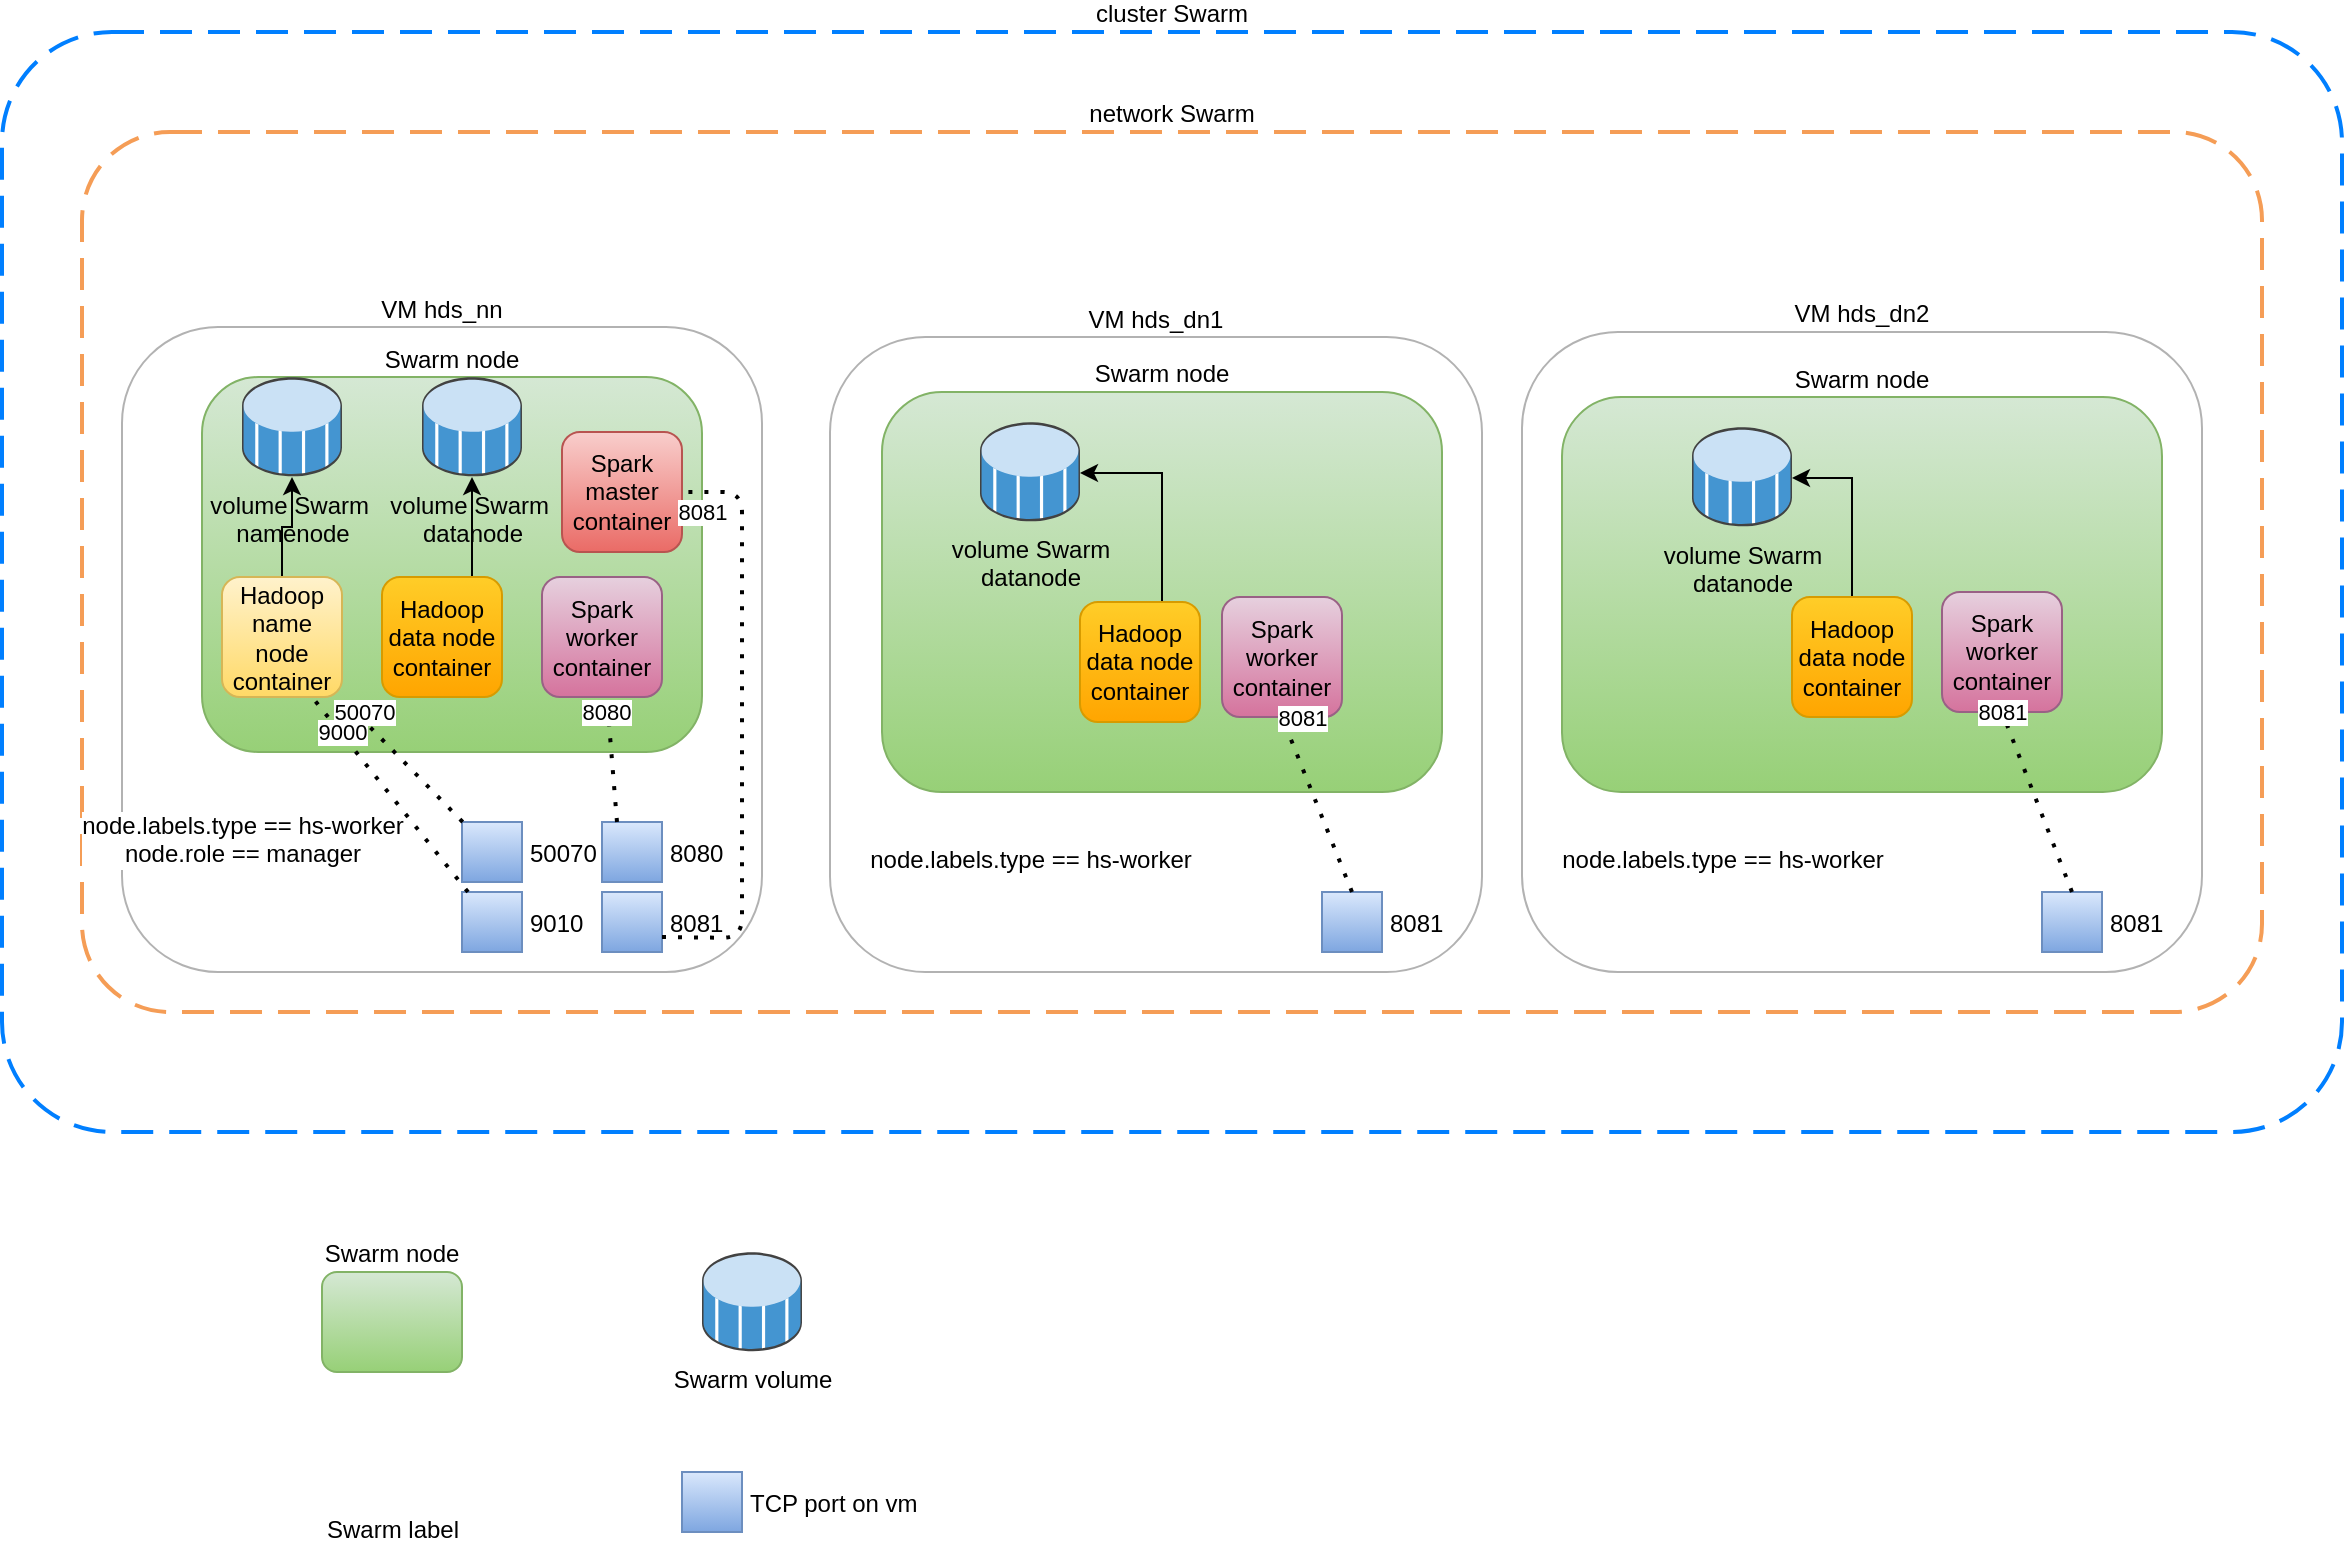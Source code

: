 <mxfile version="14.8.3" type="device"><diagram id="ooMPIHFI3YNGYvIPXwdQ" name="Page-1"><mxGraphModel dx="2249" dy="1931" grid="1" gridSize="10" guides="1" tooltips="1" connect="1" arrows="1" fold="1" page="1" pageScale="1" pageWidth="827" pageHeight="1169" math="0" shadow="0"><root><mxCell id="0"/><mxCell id="1" parent="0"/><mxCell id="lAE7vM2vLv3ilMCoJDlo-25" value="cluster Swarm" style="rounded=1;arcSize=10;dashed=1;fillColor=none;gradientColor=none;dashPattern=8 4;strokeWidth=2;labelPosition=center;verticalLabelPosition=top;align=center;verticalAlign=bottom;strokeColor=#007FFF;" parent="1" vertex="1"><mxGeometry y="-150" width="1170" height="550" as="geometry"/></mxCell><mxCell id="lAE7vM2vLv3ilMCoJDlo-6" value="network Swarm" style="rounded=1;arcSize=10;dashed=1;strokeColor=#F59D56;fillColor=none;gradientColor=none;dashPattern=8 4;strokeWidth=2;labelPosition=center;verticalLabelPosition=top;align=center;verticalAlign=bottom;" parent="1" vertex="1"><mxGeometry x="40" y="-100" width="1090" height="440" as="geometry"/></mxCell><mxCell id="lAE7vM2vLv3ilMCoJDlo-33" value="VM hds_nn" style="rounded=1;whiteSpace=wrap;html=1;gradientColor=none;opacity=30;labelPosition=center;verticalLabelPosition=top;align=center;verticalAlign=bottom;" parent="1" vertex="1"><mxGeometry x="60" y="-2.5" width="320" height="322.5" as="geometry"/></mxCell><mxCell id="lAE7vM2vLv3ilMCoJDlo-36" value="VM hds_dn1" style="rounded=1;whiteSpace=wrap;html=1;gradientColor=none;opacity=30;labelPosition=center;verticalLabelPosition=top;align=center;verticalAlign=bottom;" parent="1" vertex="1"><mxGeometry x="414" y="2.5" width="326" height="317.5" as="geometry"/></mxCell><mxCell id="lAE7vM2vLv3ilMCoJDlo-37" value="VM hds_dn2" style="rounded=1;whiteSpace=wrap;html=1;gradientColor=none;opacity=30;labelPosition=center;verticalLabelPosition=top;align=center;verticalAlign=bottom;" parent="1" vertex="1"><mxGeometry x="760" width="340" height="320" as="geometry"/></mxCell><mxCell id="lAE7vM2vLv3ilMCoJDlo-2" value="Swarm node" style="rounded=1;whiteSpace=wrap;html=1;gradientColor=#97d077;fillColor=#d5e8d4;strokeColor=#82b366;labelPosition=center;verticalLabelPosition=top;align=center;verticalAlign=bottom;" parent="1" vertex="1"><mxGeometry x="100" y="22.5" width="250" height="187.5" as="geometry"/></mxCell><mxCell id="lAE7vM2vLv3ilMCoJDlo-3" value="Swarm node" style="rounded=1;whiteSpace=wrap;html=1;gradientColor=#97d077;fillColor=#d5e8d4;strokeColor=#82b366;labelPosition=center;verticalLabelPosition=top;align=center;verticalAlign=bottom;" parent="1" vertex="1"><mxGeometry x="440" y="30" width="280" height="200" as="geometry"/></mxCell><mxCell id="lAE7vM2vLv3ilMCoJDlo-4" value="Swarm node" style="rounded=1;whiteSpace=wrap;html=1;gradientColor=#97d077;fillColor=#d5e8d4;strokeColor=#82b366;labelPosition=center;verticalLabelPosition=top;align=center;verticalAlign=bottom;" parent="1" vertex="1"><mxGeometry x="780" y="32.5" width="300" height="197.5" as="geometry"/></mxCell><mxCell id="lAE7vM2vLv3ilMCoJDlo-22" style="edgeStyle=orthogonalEdgeStyle;rounded=0;orthogonalLoop=1;jettySize=auto;html=1;" parent="1" source="lAE7vM2vLv3ilMCoJDlo-5" target="lAE7vM2vLv3ilMCoJDlo-13" edge="1"><mxGeometry relative="1" as="geometry"/></mxCell><mxCell id="lAE7vM2vLv3ilMCoJDlo-5" value="Hadoop name node&lt;br&gt;container" style="rounded=1;whiteSpace=wrap;html=1;gradientColor=#ffd966;fillColor=#fff2cc;strokeColor=#d6b656;" parent="1" vertex="1"><mxGeometry x="110" y="122.5" width="60" height="60" as="geometry"/></mxCell><mxCell id="lAE7vM2vLv3ilMCoJDlo-20" style="edgeStyle=orthogonalEdgeStyle;rounded=0;orthogonalLoop=1;jettySize=auto;html=1;" parent="1" source="lAE7vM2vLv3ilMCoJDlo-9" target="lAE7vM2vLv3ilMCoJDlo-14" edge="1"><mxGeometry relative="1" as="geometry"><Array as="points"><mxPoint x="580" y="70.5"/></Array></mxGeometry></mxCell><mxCell id="lAE7vM2vLv3ilMCoJDlo-9" value="Hadoop data node&lt;br&gt;container" style="rounded=1;whiteSpace=wrap;html=1;gradientColor=#ffa500;fillColor=#ffcd28;strokeColor=#d79b00;" parent="1" vertex="1"><mxGeometry x="539" y="135" width="60" height="60" as="geometry"/></mxCell><mxCell id="lAE7vM2vLv3ilMCoJDlo-21" style="edgeStyle=orthogonalEdgeStyle;rounded=0;orthogonalLoop=1;jettySize=auto;html=1;" parent="1" source="lAE7vM2vLv3ilMCoJDlo-10" target="lAE7vM2vLv3ilMCoJDlo-15" edge="1"><mxGeometry relative="1" as="geometry"><Array as="points"><mxPoint x="925" y="73"/></Array></mxGeometry></mxCell><mxCell id="lAE7vM2vLv3ilMCoJDlo-10" value="Hadoop data node&lt;br&gt;container" style="rounded=1;whiteSpace=wrap;html=1;gradientColor=#ffa500;fillColor=#ffcd28;strokeColor=#d79b00;" parent="1" vertex="1"><mxGeometry x="895" y="132.5" width="60" height="60" as="geometry"/></mxCell><mxCell id="lAE7vM2vLv3ilMCoJDlo-24" style="edgeStyle=orthogonalEdgeStyle;rounded=0;orthogonalLoop=1;jettySize=auto;html=1;" parent="1" source="lAE7vM2vLv3ilMCoJDlo-12" target="lAE7vM2vLv3ilMCoJDlo-23" edge="1"><mxGeometry relative="1" as="geometry"><Array as="points"><mxPoint x="235" y="107.5"/><mxPoint x="235" y="107.5"/></Array></mxGeometry></mxCell><mxCell id="lAE7vM2vLv3ilMCoJDlo-12" value="Hadoop data node&lt;br&gt;container" style="rounded=1;whiteSpace=wrap;html=1;gradientColor=#ffa500;fillColor=#ffcd28;strokeColor=#d79b00;" parent="1" vertex="1"><mxGeometry x="190" y="122.5" width="60" height="60" as="geometry"/></mxCell><mxCell id="lAE7vM2vLv3ilMCoJDlo-13" value="volume Swarm&amp;nbsp;&lt;br&gt;namenode" style="shadow=0;dashed=0;html=1;labelPosition=center;verticalLabelPosition=bottom;verticalAlign=top;align=center;outlineConnect=0;shape=mxgraph.veeam.3d.datastore_volume;" parent="1" vertex="1"><mxGeometry x="120" y="22.5" width="50" height="50" as="geometry"/></mxCell><mxCell id="lAE7vM2vLv3ilMCoJDlo-14" value="volume Swarm&lt;br&gt;datanode" style="shadow=0;dashed=0;html=1;labelPosition=center;verticalLabelPosition=bottom;verticalAlign=top;align=center;outlineConnect=0;shape=mxgraph.veeam.3d.datastore_volume;" parent="1" vertex="1"><mxGeometry x="489" y="45" width="50" height="50" as="geometry"/></mxCell><mxCell id="lAE7vM2vLv3ilMCoJDlo-15" value="volume Swarm&lt;br&gt;datanode" style="shadow=0;dashed=0;html=1;labelPosition=center;verticalLabelPosition=bottom;verticalAlign=top;align=center;outlineConnect=0;shape=mxgraph.veeam.3d.datastore_volume;" parent="1" vertex="1"><mxGeometry x="845" y="47.5" width="50" height="50" as="geometry"/></mxCell><mxCell id="lAE7vM2vLv3ilMCoJDlo-23" value="volume Swarm&amp;nbsp;&lt;br&gt;datanode" style="shadow=0;dashed=0;html=1;labelPosition=center;verticalLabelPosition=bottom;verticalAlign=top;align=center;outlineConnect=0;shape=mxgraph.veeam.3d.datastore_volume;" parent="1" vertex="1"><mxGeometry x="210" y="22.5" width="50" height="50" as="geometry"/></mxCell><mxCell id="lAE7vM2vLv3ilMCoJDlo-27" value="node.labels.type == hs-worker&lt;br&gt;node.role == manager" style="shape=image;html=1;verticalAlign=top;verticalLabelPosition=bottom;labelBackgroundColor=#ffffff;imageAspect=0;aspect=fixed;image=https://cdn4.iconfinder.com/data/icons/48-bubbles/48/05.Tag-128.png" parent="1" vertex="1"><mxGeometry x="100" y="192.5" width="40" height="40" as="geometry"/></mxCell><mxCell id="lAE7vM2vLv3ilMCoJDlo-28" value="node.labels.type == hs-worker" style="shape=image;html=1;verticalAlign=top;verticalLabelPosition=bottom;labelBackgroundColor=#ffffff;imageAspect=0;aspect=fixed;image=https://cdn4.iconfinder.com/data/icons/48-bubbles/48/05.Tag-128.png" parent="1" vertex="1"><mxGeometry x="494" y="210" width="40" height="40" as="geometry"/></mxCell><mxCell id="lAE7vM2vLv3ilMCoJDlo-29" value="node.labels.type == hs-worker" style="shape=image;html=1;verticalAlign=top;verticalLabelPosition=bottom;labelBackgroundColor=#ffffff;imageAspect=0;aspect=fixed;image=https://cdn4.iconfinder.com/data/icons/48-bubbles/48/05.Tag-128.png" parent="1" vertex="1"><mxGeometry x="840" y="210" width="40" height="40" as="geometry"/></mxCell><mxCell id="lAE7vM2vLv3ilMCoJDlo-38" value="Spark&lt;br&gt;worker&lt;br&gt;container" style="rounded=1;whiteSpace=wrap;html=1;gradientColor=#d5739d;fillColor=#e6d0de;strokeColor=#996185;" parent="1" vertex="1"><mxGeometry x="270" y="122.5" width="60" height="60" as="geometry"/></mxCell><mxCell id="lAE7vM2vLv3ilMCoJDlo-39" value="Spark&lt;br&gt;worker&lt;br&gt;container" style="rounded=1;whiteSpace=wrap;html=1;gradientColor=#d5739d;fillColor=#e6d0de;strokeColor=#996185;" parent="1" vertex="1"><mxGeometry x="610" y="132.5" width="60" height="60" as="geometry"/></mxCell><mxCell id="lAE7vM2vLv3ilMCoJDlo-40" value="Spark&lt;br&gt;worker&lt;br&gt;container" style="rounded=1;whiteSpace=wrap;html=1;gradientColor=#d5739d;fillColor=#e6d0de;strokeColor=#996185;" parent="1" vertex="1"><mxGeometry x="970" y="130" width="60" height="60" as="geometry"/></mxCell><mxCell id="lAE7vM2vLv3ilMCoJDlo-41" value="Spark&lt;br&gt;master&lt;br&gt;container" style="rounded=1;whiteSpace=wrap;html=1;gradientColor=#ea6b66;fillColor=#f8cecc;strokeColor=#b85450;" parent="1" vertex="1"><mxGeometry x="280" y="50" width="60" height="60" as="geometry"/></mxCell><mxCell id="gTwQ28rfM-di70rRcGn5-6" value="50070" style="fontStyle=0;labelPosition=right;verticalLabelPosition=middle;align=left;verticalAlign=middle;spacingLeft=2;gradientColor=#7ea6e0;fillColor=#dae8fc;strokeColor=#6c8ebf;" parent="1" vertex="1"><mxGeometry x="230" y="245" width="30" height="30" as="geometry"/></mxCell><mxCell id="gTwQ28rfM-di70rRcGn5-7" value="9010" style="fontStyle=0;labelPosition=right;verticalLabelPosition=middle;align=left;verticalAlign=middle;spacingLeft=2;gradientColor=#7ea6e0;fillColor=#dae8fc;strokeColor=#6c8ebf;" parent="1" vertex="1"><mxGeometry x="230" y="280" width="30" height="30" as="geometry"/></mxCell><mxCell id="gTwQ28rfM-di70rRcGn5-8" value="8080" style="fontStyle=0;labelPosition=right;verticalLabelPosition=middle;align=left;verticalAlign=middle;spacingLeft=2;gradientColor=#7ea6e0;fillColor=#dae8fc;strokeColor=#6c8ebf;" parent="1" vertex="1"><mxGeometry x="300" y="245" width="30" height="30" as="geometry"/></mxCell><mxCell id="gTwQ28rfM-di70rRcGn5-9" value="8081" style="fontStyle=0;labelPosition=right;verticalLabelPosition=middle;align=left;verticalAlign=middle;spacingLeft=2;gradientColor=#7ea6e0;fillColor=#dae8fc;strokeColor=#6c8ebf;" parent="1" vertex="1"><mxGeometry x="300" y="280" width="30" height="30" as="geometry"/></mxCell><mxCell id="gTwQ28rfM-di70rRcGn5-11" value="8081" style="fontStyle=0;labelPosition=right;verticalLabelPosition=middle;align=left;verticalAlign=middle;spacingLeft=2;gradientColor=#7ea6e0;fillColor=#dae8fc;strokeColor=#6c8ebf;" parent="1" vertex="1"><mxGeometry x="660" y="280" width="30" height="30" as="geometry"/></mxCell><mxCell id="gTwQ28rfM-di70rRcGn5-13" value="8081" style="fontStyle=0;labelPosition=right;verticalLabelPosition=middle;align=left;verticalAlign=middle;spacingLeft=2;gradientColor=#7ea6e0;fillColor=#dae8fc;strokeColor=#6c8ebf;" parent="1" vertex="1"><mxGeometry x="1020" y="280" width="30" height="30" as="geometry"/></mxCell><mxCell id="gTwQ28rfM-di70rRcGn5-16" value="50070" style="endArrow=none;dashed=1;html=1;dashPattern=1 3;strokeWidth=2;" parent="1" source="gTwQ28rfM-di70rRcGn5-6" target="lAE7vM2vLv3ilMCoJDlo-5" edge="1"><mxGeometry x="0.706" y="-2" width="50" height="50" relative="1" as="geometry"><mxPoint x="350" y="240" as="sourcePoint"/><mxPoint x="400" y="190" as="targetPoint"/><mxPoint x="1" as="offset"/></mxGeometry></mxCell><mxCell id="gTwQ28rfM-di70rRcGn5-17" value="9000" style="endArrow=none;dashed=1;html=1;dashPattern=1 3;strokeWidth=2;entryX=0.75;entryY=1;entryDx=0;entryDy=0;" parent="1" source="gTwQ28rfM-di70rRcGn5-7" target="lAE7vM2vLv3ilMCoJDlo-5" edge="1"><mxGeometry x="0.631" y="-1" width="50" height="50" relative="1" as="geometry"><mxPoint x="350" y="240" as="sourcePoint"/><mxPoint x="400" y="190" as="targetPoint"/><mxPoint as="offset"/></mxGeometry></mxCell><mxCell id="gTwQ28rfM-di70rRcGn5-18" value="8080" style="endArrow=none;dashed=1;html=1;dashPattern=1 3;strokeWidth=2;exitX=0.25;exitY=0;exitDx=0;exitDy=0;" parent="1" source="gTwQ28rfM-di70rRcGn5-8" target="lAE7vM2vLv3ilMCoJDlo-38" edge="1"><mxGeometry x="0.762" y="1" width="50" height="50" relative="1" as="geometry"><mxPoint x="590" y="240" as="sourcePoint"/><mxPoint x="640" y="190" as="targetPoint"/><mxPoint as="offset"/></mxGeometry></mxCell><mxCell id="gTwQ28rfM-di70rRcGn5-19" value="8081" style="endArrow=none;dashed=1;html=1;dashPattern=1 3;strokeWidth=2;exitX=1;exitY=0.75;exitDx=0;exitDy=0;" parent="1" source="gTwQ28rfM-di70rRcGn5-9" target="lAE7vM2vLv3ilMCoJDlo-41" edge="1"><mxGeometry x="0.932" y="10" width="50" height="50" relative="1" as="geometry"><mxPoint x="590" y="240" as="sourcePoint"/><mxPoint x="640" y="190" as="targetPoint"/><Array as="points"><mxPoint x="370" y="303"/><mxPoint x="370" y="80"/></Array><mxPoint as="offset"/></mxGeometry></mxCell><mxCell id="gTwQ28rfM-di70rRcGn5-20" value="8081" style="endArrow=none;dashed=1;html=1;dashPattern=1 3;strokeWidth=2;entryX=0.5;entryY=1;entryDx=0;entryDy=0;exitX=0.5;exitY=0;exitDx=0;exitDy=0;" parent="1" source="gTwQ28rfM-di70rRcGn5-11" target="lAE7vM2vLv3ilMCoJDlo-39" edge="1"><mxGeometry x="0.921" y="-9" width="50" height="50" relative="1" as="geometry"><mxPoint x="530" y="240" as="sourcePoint"/><mxPoint x="580" y="190" as="targetPoint"/><mxPoint as="offset"/></mxGeometry></mxCell><mxCell id="gTwQ28rfM-di70rRcGn5-21" value="8081" style="endArrow=none;dashed=1;html=1;dashPattern=1 3;strokeWidth=2;entryX=0.5;entryY=1;entryDx=0;entryDy=0;exitX=0.5;exitY=0;exitDx=0;exitDy=0;" parent="1" source="gTwQ28rfM-di70rRcGn5-13" target="lAE7vM2vLv3ilMCoJDlo-40" edge="1"><mxGeometry x="1" width="50" height="50" relative="1" as="geometry"><mxPoint x="820" y="240" as="sourcePoint"/><mxPoint x="870" y="190" as="targetPoint"/><mxPoint as="offset"/></mxGeometry></mxCell><mxCell id="gTwQ28rfM-di70rRcGn5-22" value="TCP port on vm" style="fontStyle=0;labelPosition=right;verticalLabelPosition=middle;align=left;verticalAlign=middle;spacingLeft=2;gradientColor=#7ea6e0;fillColor=#dae8fc;strokeColor=#6c8ebf;" parent="1" vertex="1"><mxGeometry x="340" y="570" width="30" height="30" as="geometry"/></mxCell><mxCell id="gTwQ28rfM-di70rRcGn5-23" value="Swarm label" style="shape=image;html=1;verticalAlign=top;verticalLabelPosition=bottom;labelBackgroundColor=#ffffff;imageAspect=0;aspect=fixed;image=https://cdn4.iconfinder.com/data/icons/48-bubbles/48/05.Tag-128.png" parent="1" vertex="1"><mxGeometry x="175" y="545" width="40" height="40" as="geometry"/></mxCell><mxCell id="gTwQ28rfM-di70rRcGn5-24" value="Swarm node" style="rounded=1;whiteSpace=wrap;html=1;gradientColor=#97d077;fillColor=#d5e8d4;strokeColor=#82b366;labelPosition=center;verticalLabelPosition=top;align=center;verticalAlign=bottom;" parent="1" vertex="1"><mxGeometry x="160" y="470" width="70" height="50" as="geometry"/></mxCell><mxCell id="gTwQ28rfM-di70rRcGn5-25" value="Swarm volume" style="shadow=0;dashed=0;html=1;labelPosition=center;verticalLabelPosition=bottom;verticalAlign=top;align=center;outlineConnect=0;shape=mxgraph.veeam.3d.datastore_volume;" parent="1" vertex="1"><mxGeometry x="350" y="460" width="50" height="50" as="geometry"/></mxCell></root></mxGraphModel></diagram></mxfile>